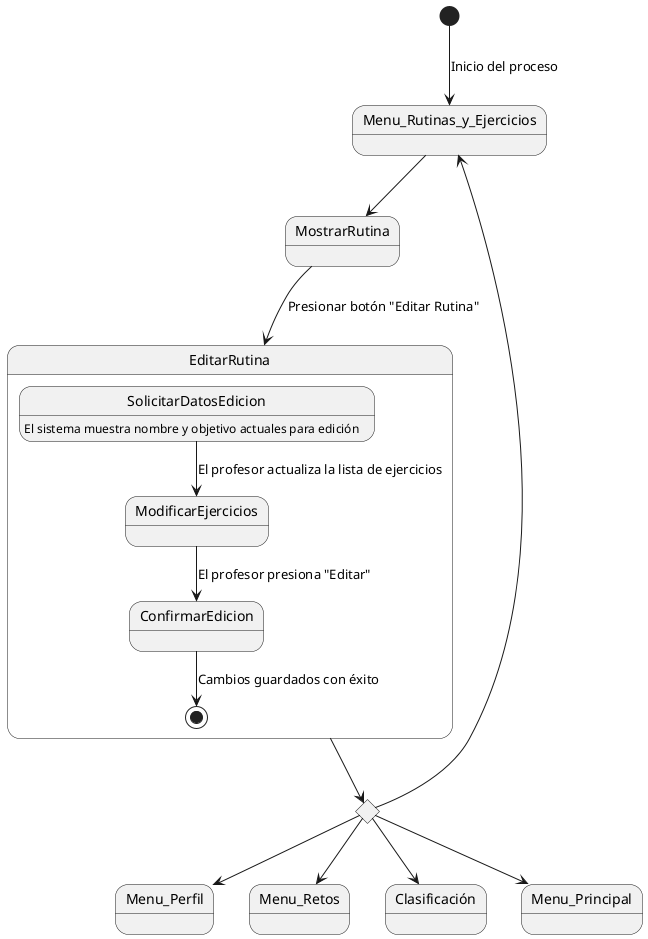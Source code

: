 @startuml
[*] --> Menu_Rutinas_y_Ejercicios : Inicio del proceso
state rombo <<choice>>
rombo --> Menu_Perfil
rombo --> Menu_Retos
rombo --> Clasificación
rombo --> Menu_Rutinas_y_Ejercicios
rombo --> Menu_Principal

Menu_Rutinas_y_Ejercicios --> MostrarRutina
MostrarRutina --> EditarRutina : Presionar botón "Editar Rutina"
EditarRutina --> rombo

state EditarRutina {
  SolicitarDatosEdicion : El sistema muestra nombre y objetivo actuales para edición
  SolicitarDatosEdicion --> ModificarEjercicios : El profesor actualiza la lista de ejercicios
  ModificarEjercicios --> ConfirmarEdicion : El profesor presiona "Editar"
  ConfirmarEdicion --> [*] : Cambios guardados con éxito
}
@enduml
